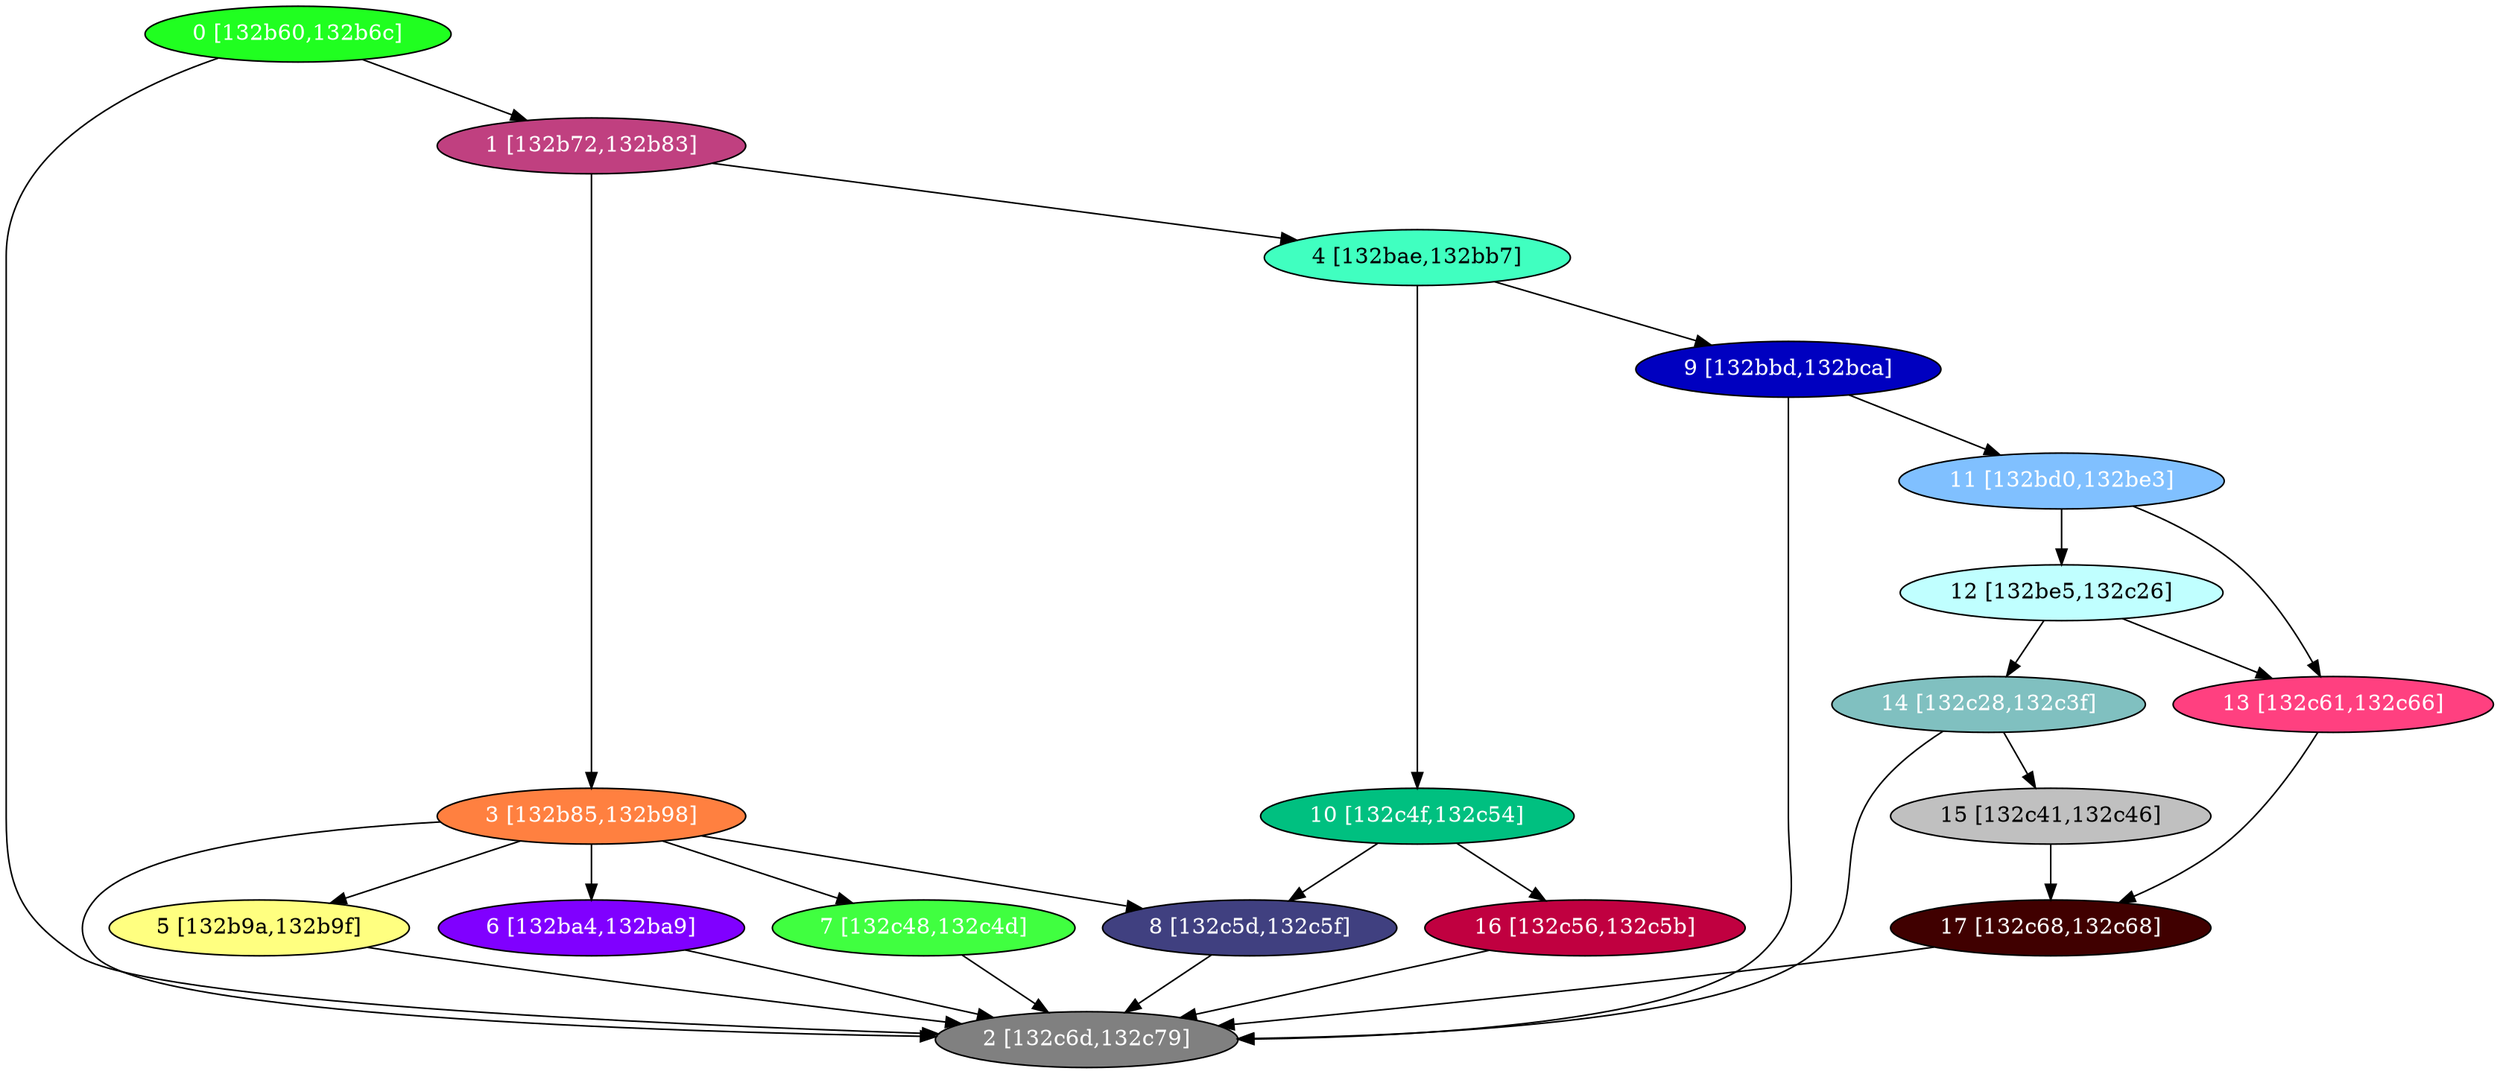 diGraph libnss3{
	libnss3_0  [style=filled fillcolor="#20FF20" fontcolor="#ffffff" shape=oval label="0 [132b60,132b6c]"]
	libnss3_1  [style=filled fillcolor="#C04080" fontcolor="#ffffff" shape=oval label="1 [132b72,132b83]"]
	libnss3_2  [style=filled fillcolor="#808080" fontcolor="#ffffff" shape=oval label="2 [132c6d,132c79]"]
	libnss3_3  [style=filled fillcolor="#FF8040" fontcolor="#ffffff" shape=oval label="3 [132b85,132b98]"]
	libnss3_4  [style=filled fillcolor="#40FFC0" fontcolor="#000000" shape=oval label="4 [132bae,132bb7]"]
	libnss3_5  [style=filled fillcolor="#FFFF80" fontcolor="#000000" shape=oval label="5 [132b9a,132b9f]"]
	libnss3_6  [style=filled fillcolor="#8000FF" fontcolor="#ffffff" shape=oval label="6 [132ba4,132ba9]"]
	libnss3_7  [style=filled fillcolor="#40FF40" fontcolor="#ffffff" shape=oval label="7 [132c48,132c4d]"]
	libnss3_8  [style=filled fillcolor="#404080" fontcolor="#ffffff" shape=oval label="8 [132c5d,132c5f]"]
	libnss3_9  [style=filled fillcolor="#0000C0" fontcolor="#ffffff" shape=oval label="9 [132bbd,132bca]"]
	libnss3_a  [style=filled fillcolor="#00C080" fontcolor="#ffffff" shape=oval label="10 [132c4f,132c54]"]
	libnss3_b  [style=filled fillcolor="#80C0FF" fontcolor="#ffffff" shape=oval label="11 [132bd0,132be3]"]
	libnss3_c  [style=filled fillcolor="#C0FFFF" fontcolor="#000000" shape=oval label="12 [132be5,132c26]"]
	libnss3_d  [style=filled fillcolor="#FF4080" fontcolor="#ffffff" shape=oval label="13 [132c61,132c66]"]
	libnss3_e  [style=filled fillcolor="#80C0C0" fontcolor="#ffffff" shape=oval label="14 [132c28,132c3f]"]
	libnss3_f  [style=filled fillcolor="#C0C0C0" fontcolor="#000000" shape=oval label="15 [132c41,132c46]"]
	libnss3_10  [style=filled fillcolor="#C00040" fontcolor="#ffffff" shape=oval label="16 [132c56,132c5b]"]
	libnss3_11  [style=filled fillcolor="#400000" fontcolor="#ffffff" shape=oval label="17 [132c68,132c68]"]

	libnss3_0 -> libnss3_1
	libnss3_0 -> libnss3_2
	libnss3_1 -> libnss3_3
	libnss3_1 -> libnss3_4
	libnss3_3 -> libnss3_2
	libnss3_3 -> libnss3_5
	libnss3_3 -> libnss3_6
	libnss3_3 -> libnss3_7
	libnss3_3 -> libnss3_8
	libnss3_4 -> libnss3_9
	libnss3_4 -> libnss3_a
	libnss3_5 -> libnss3_2
	libnss3_6 -> libnss3_2
	libnss3_7 -> libnss3_2
	libnss3_8 -> libnss3_2
	libnss3_9 -> libnss3_2
	libnss3_9 -> libnss3_b
	libnss3_a -> libnss3_8
	libnss3_a -> libnss3_10
	libnss3_b -> libnss3_c
	libnss3_b -> libnss3_d
	libnss3_c -> libnss3_d
	libnss3_c -> libnss3_e
	libnss3_d -> libnss3_11
	libnss3_e -> libnss3_2
	libnss3_e -> libnss3_f
	libnss3_f -> libnss3_11
	libnss3_10 -> libnss3_2
	libnss3_11 -> libnss3_2
}